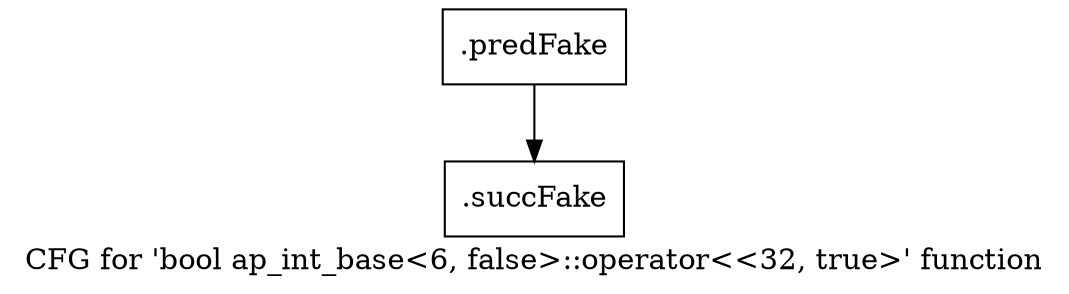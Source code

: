digraph "CFG for 'bool ap_int_base\<6, false\>::operator\<\<32, true\>' function" {
	label="CFG for 'bool ap_int_base\<6, false\>::operator\<\<32, true\>' function";

	Node0x5ed2330 [shape=record,filename="",linenumber="",label="{.predFake}"];
	Node0x5ed2330 -> Node0x62eb620[ callList="" memoryops="" filename="/mnt/xilinx/Vitis_HLS/2021.2/include/ap_int_base.h" execusionnum="0"];
	Node0x62eb620 [shape=record,filename="/mnt/xilinx/Vitis_HLS/2021.2/include/ap_int_base.h",linenumber="1072",label="{.succFake}"];
}
